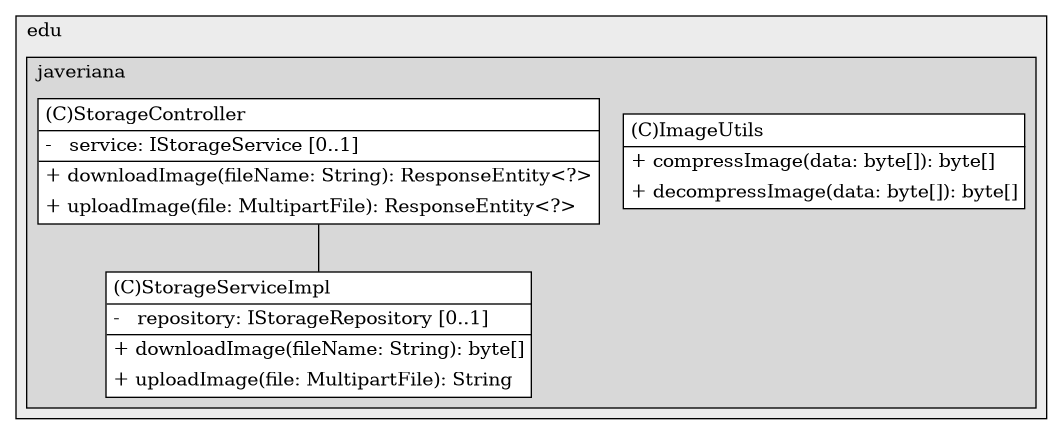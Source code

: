 @startuml

/' diagram meta data start
config=StructureConfiguration;
{
  "projectClassification": {
    "searchMode": "OpenProject", // OpenProject, AllProjects
    "includedProjects": "",
    "pathEndKeywords": "*.impl",
    "isClientPath": "",
    "isClientName": "",
    "isTestPath": "",
    "isTestName": "",
    "isMappingPath": "",
    "isMappingName": "",
    "isDataAccessPath": "",
    "isDataAccessName": "",
    "isDataStructurePath": "",
    "isDataStructureName": "",
    "isInterfaceStructuresPath": "",
    "isInterfaceStructuresName": "",
    "isEntryPointPath": "",
    "isEntryPointName": "",
    "treatFinalFieldsAsMandatory": false
  },
  "graphRestriction": {
    "classPackageExcludeFilter": "",
    "classPackageIncludeFilter": "",
    "classNameExcludeFilter": "",
    "classNameIncludeFilter": "",
    "methodNameExcludeFilter": "",
    "methodNameIncludeFilter": "",
    "removeByInheritance": "", // inheritance/annotation based filtering is done in a second step
    "removeByAnnotation": "",
    "removeByClassPackage": "", // cleanup the graph after inheritance/annotation based filtering is done
    "removeByClassName": "",
    "cutMappings": false,
    "cutEnum": true,
    "cutTests": true,
    "cutClient": true,
    "cutDataAccess": false,
    "cutInterfaceStructures": false,
    "cutDataStructures": false,
    "cutGetterAndSetter": true,
    "cutConstructors": true
  },
  "graphTraversal": {
    "forwardDepth": 3,
    "backwardDepth": 3,
    "classPackageExcludeFilter": "",
    "classPackageIncludeFilter": "",
    "classNameExcludeFilter": "",
    "classNameIncludeFilter": "",
    "methodNameExcludeFilter": "",
    "methodNameIncludeFilter": "",
    "hideMappings": false,
    "hideDataStructures": false,
    "hidePrivateMethods": true,
    "hideInterfaceCalls": true, // indirection: implementation -> interface (is hidden) -> implementation
    "onlyShowApplicationEntryPoints": false, // root node is included
    "useMethodCallsForStructureDiagram": "ForwardOnly" // ForwardOnly, BothDirections, No
  },
  "details": {
    "aggregation": "GroupByClass", // ByClass, GroupByClass, None
    "showClassGenericTypes": true,
    "showMethods": true,
    "showMethodParameterNames": true,
    "showMethodParameterTypes": true,
    "showMethodReturnType": true,
    "showPackageLevels": 2,
    "showDetailedClassStructure": true
  },
  "rootClass": "co.edu.javeriana.ctai.tgsecurity.controller.web.admin.StorageController",
  "extensionCallbackMethod": "" // qualified.class.name#methodName - signature: public static String method(String)
}
diagram meta data end '/



digraph g {
    rankdir="TB"
    splines=polyline
    

'nodes 
subgraph cluster_100278 { 
   	label=edu
	labeljust=l
	fillcolor="#ececec"
	style=filled
   
   subgraph cluster_496592481 { 
   	label=javeriana
	labeljust=l
	fillcolor="#d8d8d8"
	style=filled
   
   ImageUtils1641283288[
	label=<<TABLE BORDER="1" CELLBORDER="0" CELLPADDING="4" CELLSPACING="0">
<TR><TD ALIGN="LEFT" >(C)ImageUtils</TD></TR>
<HR/>
<TR><TD ALIGN="LEFT" >+ compressImage(data: byte[]): byte[]</TD></TR>
<TR><TD ALIGN="LEFT" >+ decompressImage(data: byte[]): byte[]</TD></TR>
</TABLE>>
	style=filled
	margin=0
	shape=plaintext
	fillcolor="#FFFFFF"
];

StorageController1630280410[
	label=<<TABLE BORDER="1" CELLBORDER="0" CELLPADDING="4" CELLSPACING="0">
<TR><TD ALIGN="LEFT" >(C)StorageController</TD></TR>
<HR/>
<TR><TD ALIGN="LEFT" >-   service: IStorageService [0..1]</TD></TR>
<HR/>
<TR><TD ALIGN="LEFT" >+ downloadImage(fileName: String): ResponseEntity&lt;?&gt;</TD></TR>
<TR><TD ALIGN="LEFT" >+ uploadImage(file: MultipartFile): ResponseEntity&lt;?&gt;</TD></TR>
</TABLE>>
	style=filled
	margin=0
	shape=plaintext
	fillcolor="#FFFFFF"
];

StorageServiceImpl1642994765[
	label=<<TABLE BORDER="1" CELLBORDER="0" CELLPADDING="4" CELLSPACING="0">
<TR><TD ALIGN="LEFT" >(C)StorageServiceImpl</TD></TR>
<HR/>
<TR><TD ALIGN="LEFT" >-   repository: IStorageRepository [0..1]</TD></TR>
<HR/>
<TR><TD ALIGN="LEFT" >+ downloadImage(fileName: String): byte[]</TD></TR>
<TR><TD ALIGN="LEFT" >+ uploadImage(file: MultipartFile): String</TD></TR>
</TABLE>>
	style=filled
	margin=0
	shape=plaintext
	fillcolor="#FFFFFF"
];
} 
} 

'edges    
StorageController1630280410 -> StorageServiceImpl1642994765[arrowhead=none];
    
}
@enduml
